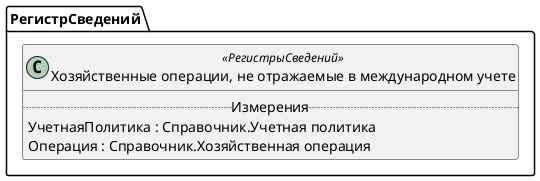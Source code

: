 ﻿@startuml ХозяйственныеОперацииНеОтражаемыеВМеждународномУчете
'!include templates.wsd
'..\include templates.wsd
class РегистрСведений.ХозяйственныеОперацииНеОтражаемыеВМеждународномУчете as "Хозяйственные операции, не отражаемые в международном учете" <<РегистрыСведений>>
{
..Измерения..
УчетнаяПолитика : Справочник.Учетная политика
Операция : Справочник.Хозяйственная операция
}
@enduml
